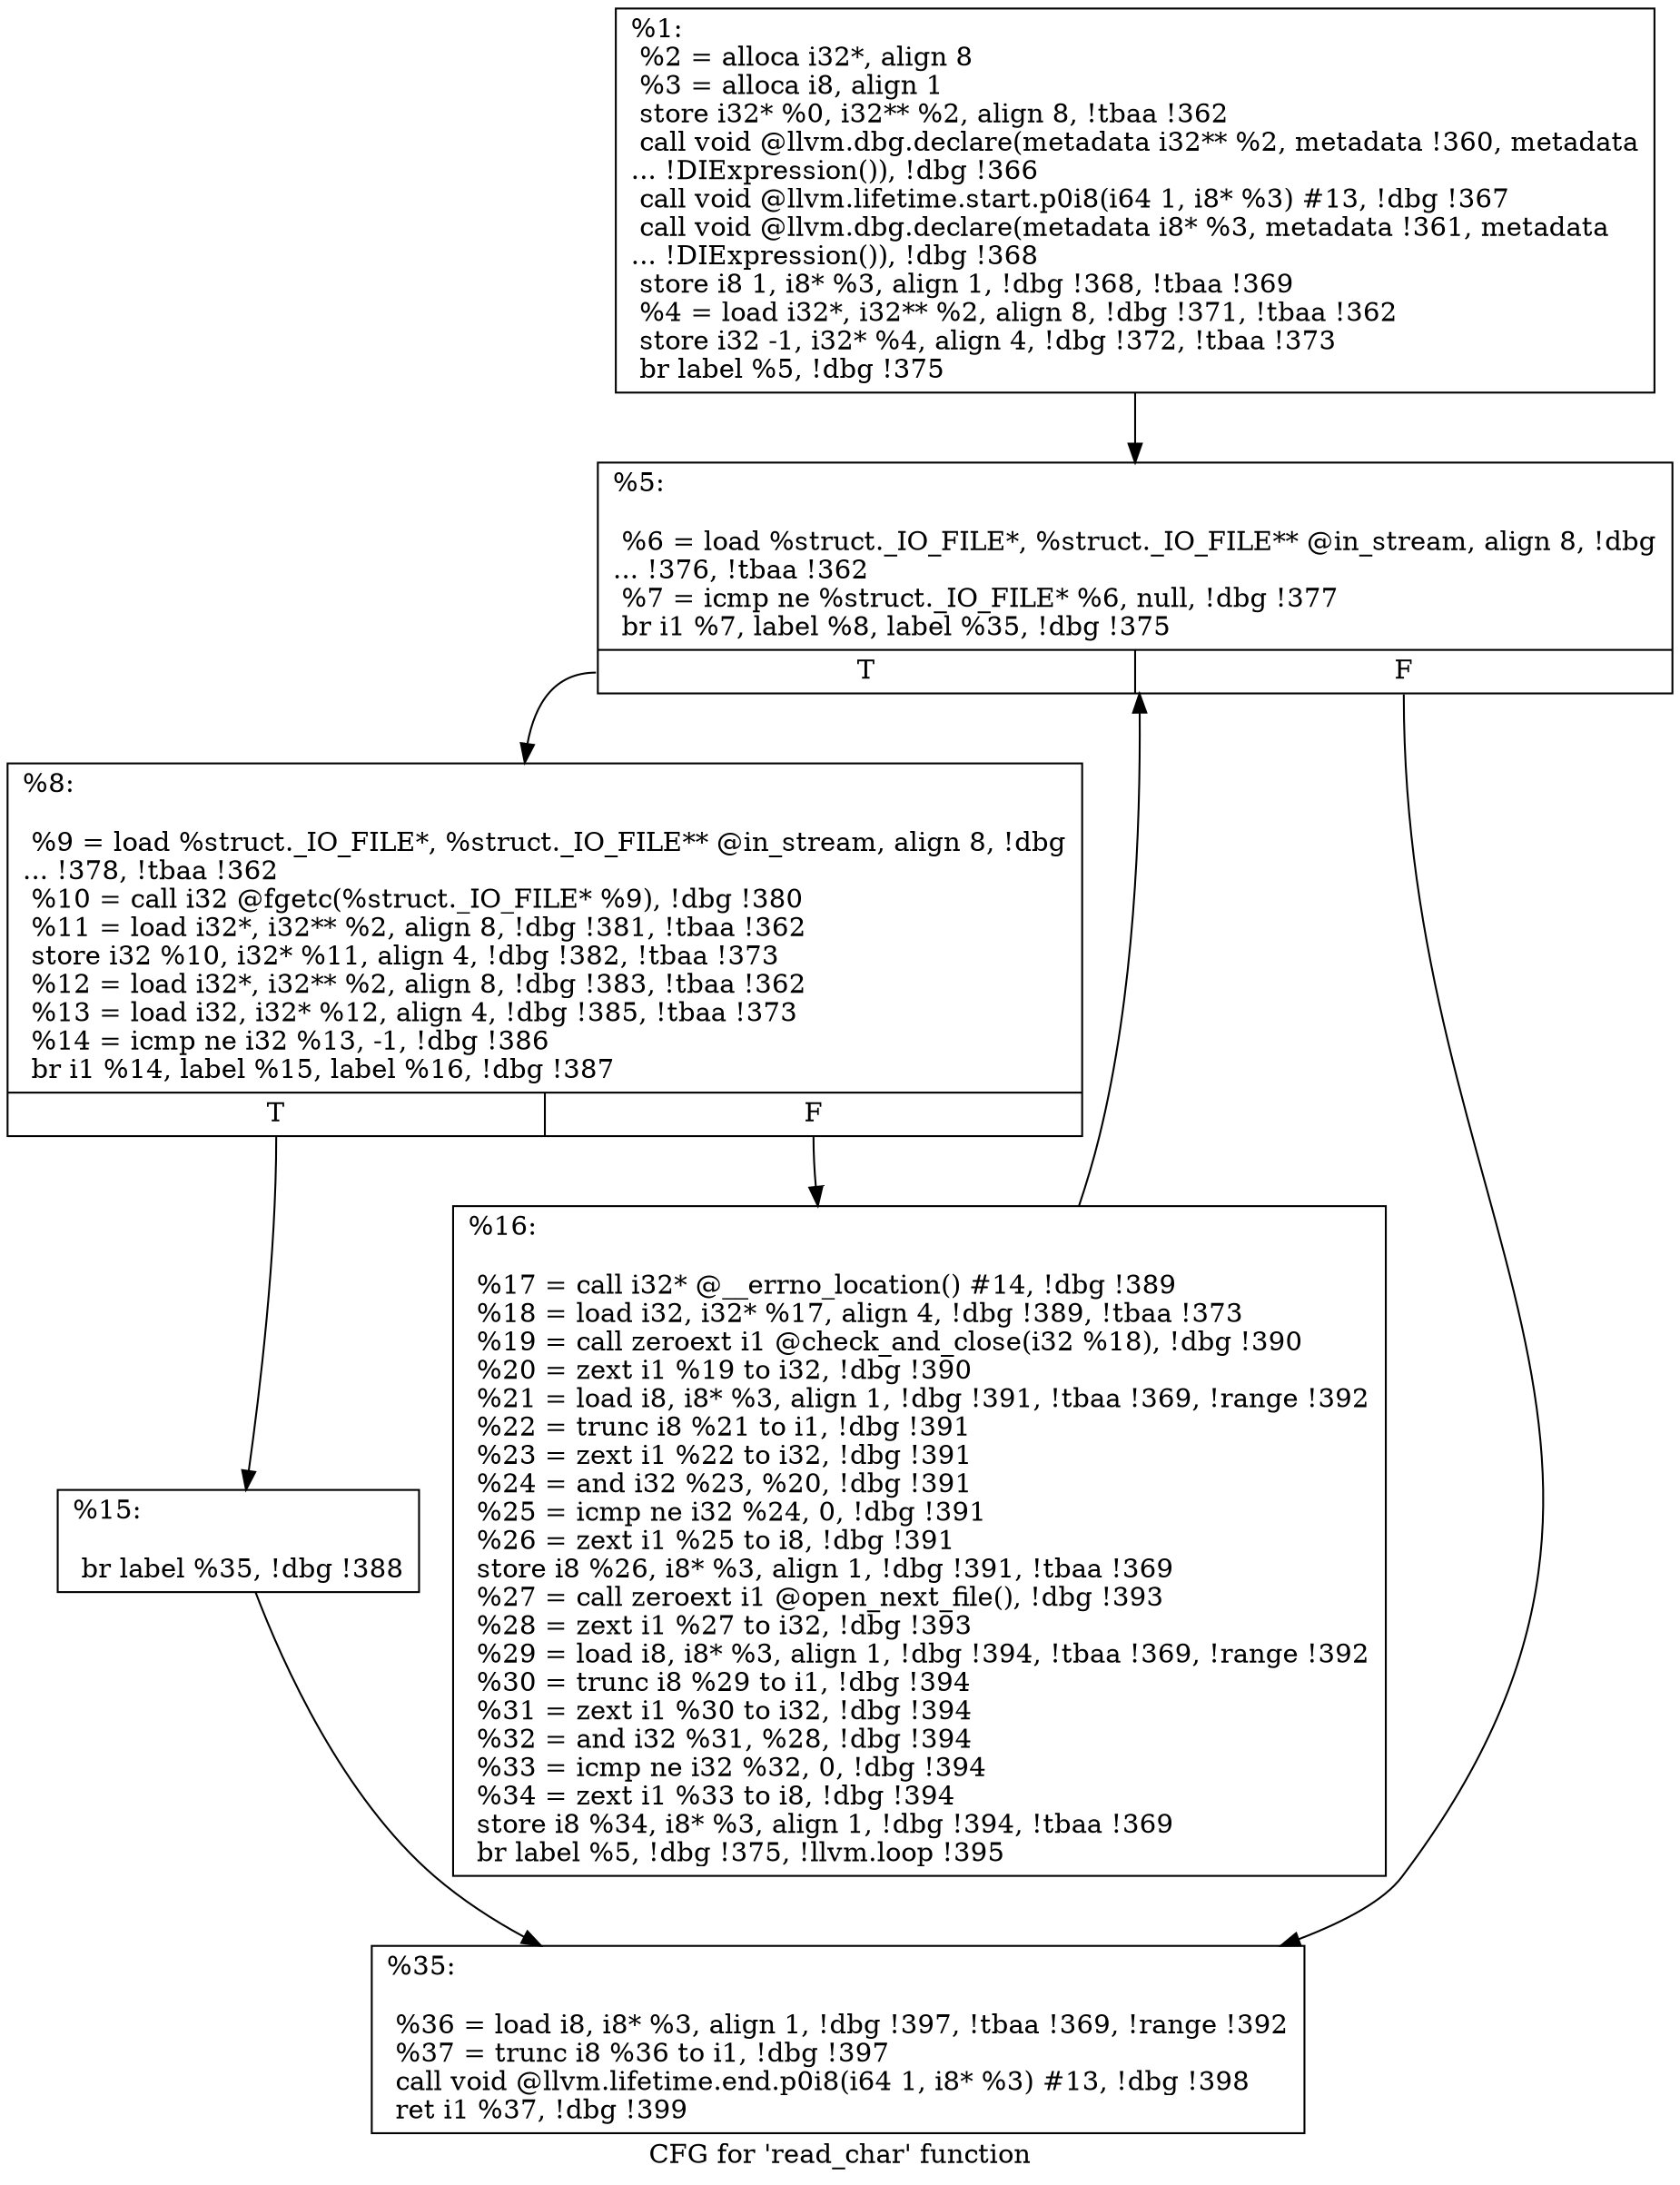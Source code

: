 digraph "CFG for 'read_char' function" {
	label="CFG for 'read_char' function";

	Node0x1bdb2e0 [shape=record,label="{%1:\l  %2 = alloca i32*, align 8\l  %3 = alloca i8, align 1\l  store i32* %0, i32** %2, align 8, !tbaa !362\l  call void @llvm.dbg.declare(metadata i32** %2, metadata !360, metadata\l... !DIExpression()), !dbg !366\l  call void @llvm.lifetime.start.p0i8(i64 1, i8* %3) #13, !dbg !367\l  call void @llvm.dbg.declare(metadata i8* %3, metadata !361, metadata\l... !DIExpression()), !dbg !368\l  store i8 1, i8* %3, align 1, !dbg !368, !tbaa !369\l  %4 = load i32*, i32** %2, align 8, !dbg !371, !tbaa !362\l  store i32 -1, i32* %4, align 4, !dbg !372, !tbaa !373\l  br label %5, !dbg !375\l}"];
	Node0x1bdb2e0 -> Node0x1bdc850;
	Node0x1bdc850 [shape=record,label="{%5:\l\l  %6 = load %struct._IO_FILE*, %struct._IO_FILE** @in_stream, align 8, !dbg\l... !376, !tbaa !362\l  %7 = icmp ne %struct._IO_FILE* %6, null, !dbg !377\l  br i1 %7, label %8, label %35, !dbg !375\l|{<s0>T|<s1>F}}"];
	Node0x1bdc850:s0 -> Node0x1bdc8a0;
	Node0x1bdc850:s1 -> Node0x1bdc990;
	Node0x1bdc8a0 [shape=record,label="{%8:\l\l  %9 = load %struct._IO_FILE*, %struct._IO_FILE** @in_stream, align 8, !dbg\l... !378, !tbaa !362\l  %10 = call i32 @fgetc(%struct._IO_FILE* %9), !dbg !380\l  %11 = load i32*, i32** %2, align 8, !dbg !381, !tbaa !362\l  store i32 %10, i32* %11, align 4, !dbg !382, !tbaa !373\l  %12 = load i32*, i32** %2, align 8, !dbg !383, !tbaa !362\l  %13 = load i32, i32* %12, align 4, !dbg !385, !tbaa !373\l  %14 = icmp ne i32 %13, -1, !dbg !386\l  br i1 %14, label %15, label %16, !dbg !387\l|{<s0>T|<s1>F}}"];
	Node0x1bdc8a0:s0 -> Node0x1bdc8f0;
	Node0x1bdc8a0:s1 -> Node0x1bdc940;
	Node0x1bdc8f0 [shape=record,label="{%15:\l\l  br label %35, !dbg !388\l}"];
	Node0x1bdc8f0 -> Node0x1bdc990;
	Node0x1bdc940 [shape=record,label="{%16:\l\l  %17 = call i32* @__errno_location() #14, !dbg !389\l  %18 = load i32, i32* %17, align 4, !dbg !389, !tbaa !373\l  %19 = call zeroext i1 @check_and_close(i32 %18), !dbg !390\l  %20 = zext i1 %19 to i32, !dbg !390\l  %21 = load i8, i8* %3, align 1, !dbg !391, !tbaa !369, !range !392\l  %22 = trunc i8 %21 to i1, !dbg !391\l  %23 = zext i1 %22 to i32, !dbg !391\l  %24 = and i32 %23, %20, !dbg !391\l  %25 = icmp ne i32 %24, 0, !dbg !391\l  %26 = zext i1 %25 to i8, !dbg !391\l  store i8 %26, i8* %3, align 1, !dbg !391, !tbaa !369\l  %27 = call zeroext i1 @open_next_file(), !dbg !393\l  %28 = zext i1 %27 to i32, !dbg !393\l  %29 = load i8, i8* %3, align 1, !dbg !394, !tbaa !369, !range !392\l  %30 = trunc i8 %29 to i1, !dbg !394\l  %31 = zext i1 %30 to i32, !dbg !394\l  %32 = and i32 %31, %28, !dbg !394\l  %33 = icmp ne i32 %32, 0, !dbg !394\l  %34 = zext i1 %33 to i8, !dbg !394\l  store i8 %34, i8* %3, align 1, !dbg !394, !tbaa !369\l  br label %5, !dbg !375, !llvm.loop !395\l}"];
	Node0x1bdc940 -> Node0x1bdc850;
	Node0x1bdc990 [shape=record,label="{%35:\l\l  %36 = load i8, i8* %3, align 1, !dbg !397, !tbaa !369, !range !392\l  %37 = trunc i8 %36 to i1, !dbg !397\l  call void @llvm.lifetime.end.p0i8(i64 1, i8* %3) #13, !dbg !398\l  ret i1 %37, !dbg !399\l}"];
}
